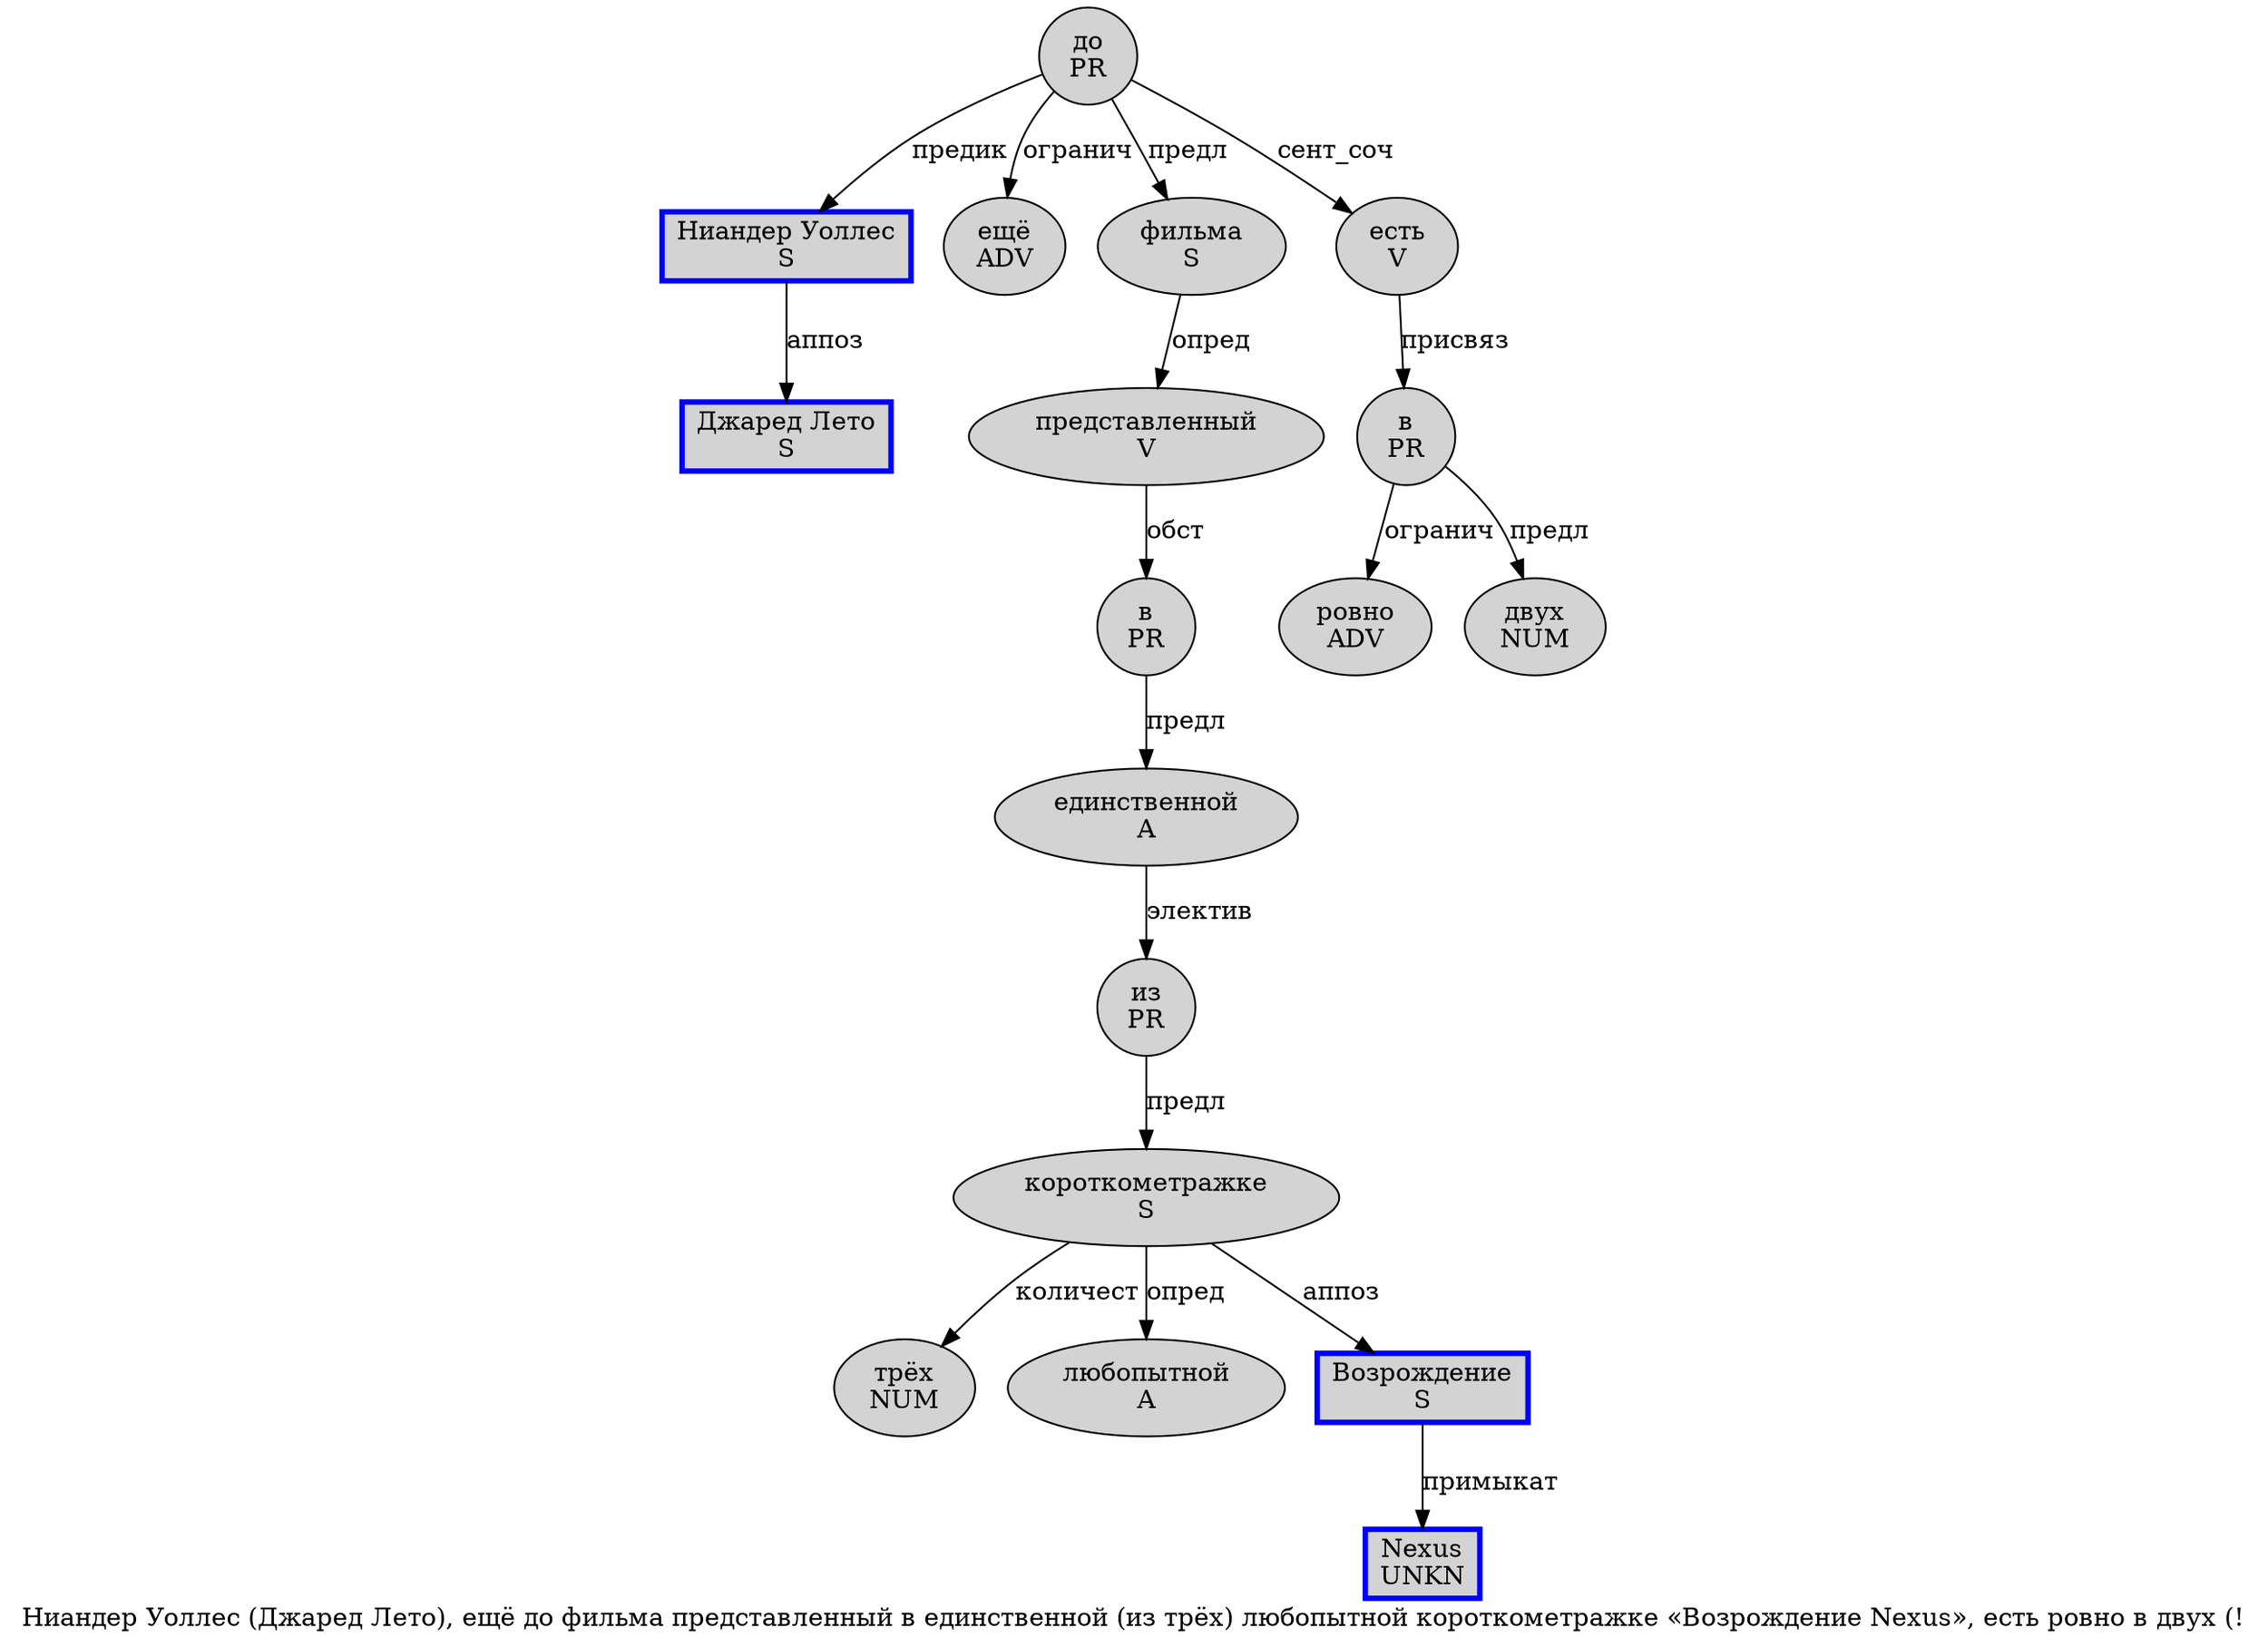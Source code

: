 digraph SENTENCE_2708 {
	graph [label="Ниандер Уоллес (Джаред Лето), ещё до фильма представленный в единственной (из трёх) любопытной короткометражке «Возрождение Nеxus», есть ровно в двух (!"]
	node [style=filled]
		0 [label="Ниандер Уоллес
S" color=blue fillcolor=lightgray penwidth=3 shape=box]
		2 [label="Джаред Лето
S" color=blue fillcolor=lightgray penwidth=3 shape=box]
		5 [label="ещё
ADV" color="" fillcolor=lightgray penwidth=1 shape=ellipse]
		6 [label="до
PR" color="" fillcolor=lightgray penwidth=1 shape=ellipse]
		7 [label="фильма
S" color="" fillcolor=lightgray penwidth=1 shape=ellipse]
		8 [label="представленный
V" color="" fillcolor=lightgray penwidth=1 shape=ellipse]
		9 [label="в
PR" color="" fillcolor=lightgray penwidth=1 shape=ellipse]
		10 [label="единственной
A" color="" fillcolor=lightgray penwidth=1 shape=ellipse]
		12 [label="из
PR" color="" fillcolor=lightgray penwidth=1 shape=ellipse]
		13 [label="трёх
NUM" color="" fillcolor=lightgray penwidth=1 shape=ellipse]
		15 [label="любопытной
A" color="" fillcolor=lightgray penwidth=1 shape=ellipse]
		16 [label="короткометражке
S" color="" fillcolor=lightgray penwidth=1 shape=ellipse]
		18 [label="Возрождение
S" color=blue fillcolor=lightgray penwidth=3 shape=box]
		19 [label="Nеxus
UNKN" color=blue fillcolor=lightgray penwidth=3 shape=box]
		22 [label="есть
V" color="" fillcolor=lightgray penwidth=1 shape=ellipse]
		23 [label="ровно
ADV" color="" fillcolor=lightgray penwidth=1 shape=ellipse]
		24 [label="в
PR" color="" fillcolor=lightgray penwidth=1 shape=ellipse]
		25 [label="двух
NUM" color="" fillcolor=lightgray penwidth=1 shape=ellipse]
			18 -> 19 [label="примыкат"]
			12 -> 16 [label="предл"]
			22 -> 24 [label="присвяз"]
			9 -> 10 [label="предл"]
			8 -> 9 [label="обст"]
			0 -> 2 [label="аппоз"]
			7 -> 8 [label="опред"]
			24 -> 23 [label="огранич"]
			24 -> 25 [label="предл"]
			6 -> 0 [label="предик"]
			6 -> 5 [label="огранич"]
			6 -> 7 [label="предл"]
			6 -> 22 [label="сент_соч"]
			10 -> 12 [label="электив"]
			16 -> 13 [label="количест"]
			16 -> 15 [label="опред"]
			16 -> 18 [label="аппоз"]
}